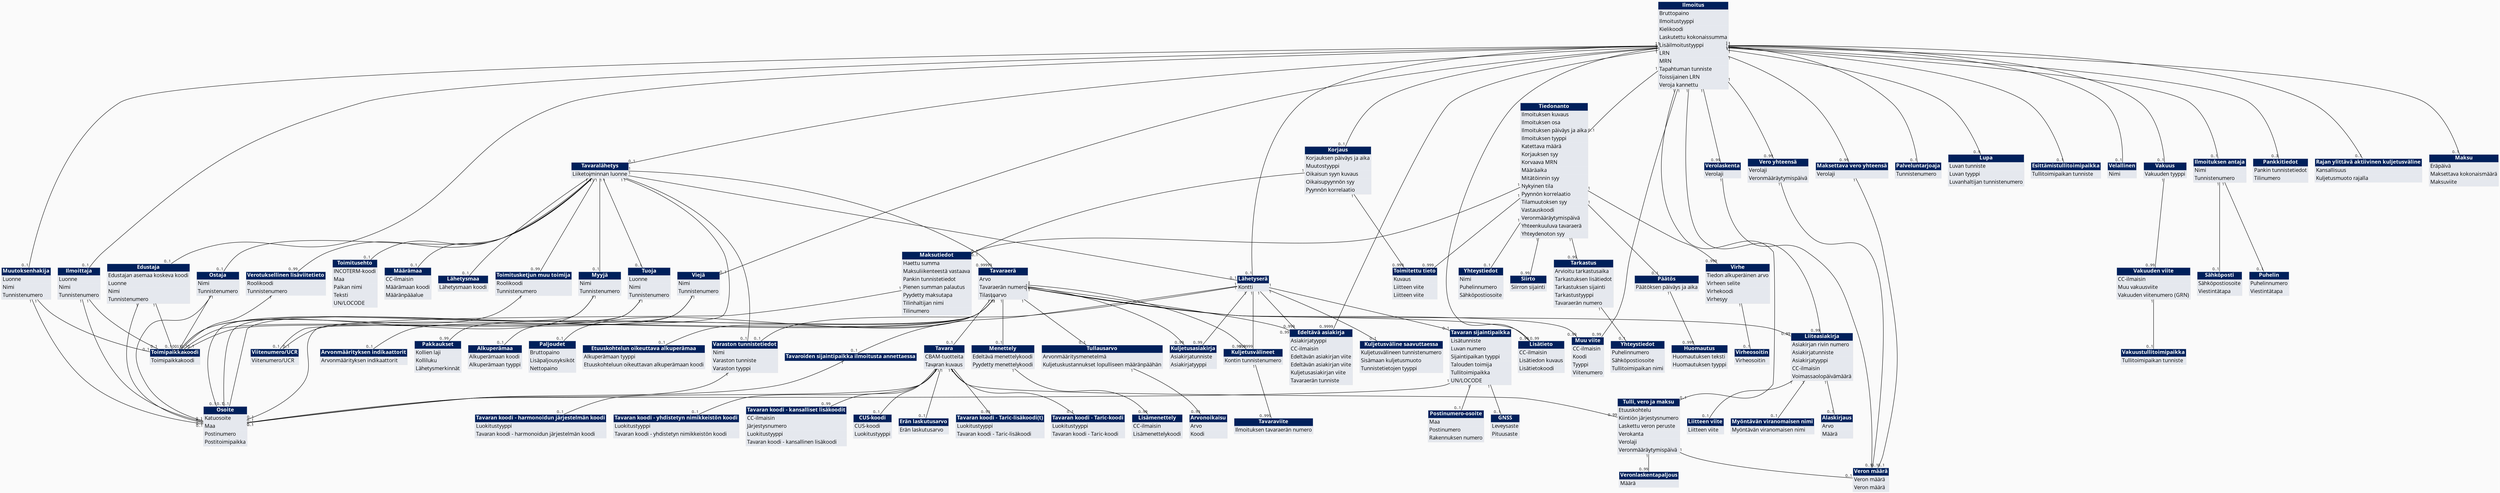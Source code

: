 Graph ClassDiagram {
bgcolor="#fafafa"
node [shape=plain, fontname="Open Sans"]
edge [fontname="Open Sans" width="2"]
"FIg-066" -- "FIg-029" [headlabel="0..1" taillabel="1" fontsize=10]
"FIg-134" -- "FIg-029" [headlabel="0..1" taillabel="1" fontsize=10]
"FIg-014" -- "FIg-037" [headlabel="0..1" taillabel="1" fontsize=10]
"FIg-014" -- "FIg-012" [headlabel="0..999" taillabel="1" fontsize=10]
"FIg-038" -- "FIg-083" [headlabel="0..1" taillabel="1" fontsize=10]
"FIg-038" -- "FIg-029" [headlabel="0..1" taillabel="1" fontsize=10]
"FIg-063" -- "FIg-083" [headlabel="0..1" taillabel="1" fontsize=10]
"FIg-063" -- "FIg-029" [headlabel="0..1" taillabel="1" fontsize=10]
"FIg-045" -- "FIg-081" [headlabel="0..1" taillabel="1" fontsize=10]
"FIg-045" -- "FIg-101" [headlabel="0..99" taillabel="1" fontsize=10]
"FIg-045" -- "FIg-047" [headlabel="0..1" taillabel="1" fontsize=10]
"FIg-045" -- "FIg-088" [headlabel="0..99" taillabel="1" fontsize=10]
"FIg-045" -- "FIg-087" [headlabel="0..1" taillabel="1" fontsize=10]
"FIg-045" -- "FIg-133" [headlabel="0..1" taillabel="1" fontsize=10]
"FIg-045" -- "FIg-086" [headlabel="0..99" taillabel="1" fontsize=10]
"FIg-045" -- "FIg-082" [headlabel="0..1" taillabel="1" fontsize=10]
"FIg-075" -- "FIg-073" [headlabel="0..1" taillabel="1" fontsize=10]
"FIg-075" -- "FIg-122" [headlabel="0..99" taillabel="1" fontsize=10]
"FIg-075" -- "FIg-135" [headlabel="0..999" taillabel="1" fontsize=10]
"FIg-075" -- "FIg-044" [headlabel="0..9999" taillabel="1" fontsize=10]
"FIg-075" -- "FIg-132" [headlabel="0..1" taillabel="1" fontsize=10]
"FIg-075" -- "FIg-127" [headlabel="0..1" taillabel="1" fontsize=10]
"FIg-075" -- "FIg-076" [headlabel="0..1" taillabel="1" fontsize=10]
"FIg-019" -- "FIg-016" [headlabel="0..1" taillabel="1" fontsize=10]
"FIg-093" -- "FIg-094" [headlabel="0..99" taillabel="1" fontsize=10]
"FIg-015" -- "FIg-011" [headlabel="0..999" taillabel="1" fontsize=10]
"FIg-036" -- "FIg-029" [headlabel="0..1" taillabel="1" fontsize=10]
"FIg-036" -- "FIg-083" [headlabel="0..1" taillabel="1" fontsize=10]
"FIg-001" -- "FIg-079" [headlabel="0..1" taillabel="1" fontsize=10]
"FIg-001" -- "FIg-050" [headlabel="0..99" taillabel="1" fontsize=10]
"FIg-001" -- "FIg-014" [headlabel="0..1" taillabel="1" fontsize=10]
"FIg-001" -- "FIg-032" [headlabel="0..9" taillabel="1" fontsize=10]
"FIg-001" -- "FIg-036" [headlabel="0..1" taillabel="1" fontsize=10]
"FIg-001" -- "FIg-116" [headlabel="0..1" taillabel="1" fontsize=10]
"FIg-001" -- "FIg-119" [headlabel="0..1" taillabel="1" fontsize=10]
"FIg-001" -- "FIg-057" [headlabel="0..99" taillabel="1" fontsize=10]
"FIg-001" -- "FIg-026" [headlabel="0..1" taillabel="1" fontsize=10]
"FIg-001" -- "FIg-034" [headlabel="0..1" taillabel="1" fontsize=10]
"FIg-001" -- "FIg-136" [headlabel="0..99" taillabel="1" fontsize=10]
"FIg-001" -- "FIg-102" [headlabel="0..99" taillabel="1" fontsize=10]
"FIg-001" -- "FIg-111" [headlabel="0..99" taillabel="1" fontsize=10]
"FIg-001" -- "FIg-135" [headlabel="0..9999" taillabel="1" fontsize=10]
"FIg-001" -- "FIg-075" [headlabel="0..1" taillabel="1" fontsize=10]
"FIg-001" -- "FIg-038" [headlabel="0..1" taillabel="1" fontsize=10]
"FIg-001" -- "FIg-099" [headlabel="0..1" taillabel="1" fontsize=10]
"FIg-001" -- "FIg-101" [headlabel="0..1" taillabel="1" fontsize=10]
"FIg-001" -- "FIg-031" [headlabel="0..1" taillabel="1" fontsize=10]
"FIg-001" -- "FIg-053" [headlabel="0..99" taillabel="1" fontsize=10]
"FIg-001" -- "FIg-062" [headlabel="0..3" taillabel="1" fontsize=10]
"FIg-001" -- "FIg-028" [headlabel="0..1" taillabel="1" fontsize=10]
"FIg-001" -- "FIg-085" [headlabel="0..1" taillabel="1" fontsize=10]
"FIg-001" -- "FIg-033" [headlabel="0..1" taillabel="1" fontsize=10]
"FIg-001" -- "FIg-060" [headlabel="0..1" taillabel="1" fontsize=10]
"FIg-101" -- "FIg-059" [headlabel="0..1" taillabel="1" fontsize=10]
"FIg-101" -- "FIg-091" [headlabel="0..99" taillabel="1" fontsize=10]
"FIg-017" -- "FIg-023" [headlabel="0..1" taillabel="1" fontsize=10]
"FIg-033" -- "FIg-083" [headlabel="0..1" taillabel="1" fontsize=10]
"FIg-033" -- "FIg-029" [headlabel="0..1" taillabel="1" fontsize=10]
"FIg-078" -- "FIg-136" [headlabel="0..99" taillabel="1" fontsize=10]
"FIg-078" -- "FIg-093" [headlabel="0..1" taillabel="1" fontsize=10]
"FIg-078" -- "FIg-111" [headlabel="0..99" taillabel="1" fontsize=10]
"FIg-078" -- "FIg-135" [headlabel="0..99" taillabel="1" fontsize=10]
"FIg-078" -- "FIg-089" [headlabel="0..1" taillabel="1" fontsize=10]
"FIg-078" -- "FIg-103" [headlabel="0..1" taillabel="1" fontsize=10]
"FIg-078" -- "FIg-130" [headlabel="0..1" taillabel="1" fontsize=10]
"FIg-078" -- "FIg-052" [headlabel="0..99" taillabel="1" fontsize=10]
"FIg-078" -- "FIg-102" [headlabel="0..99" taillabel="1" fontsize=10]
"FIg-078" -- "FIg-045" [headlabel="0..1" taillabel="1" fontsize=10]
"FIg-078" -- "FIg-126" [headlabel="0..1" taillabel="1" fontsize=10]
"FIg-078" -- "FIg-100" [headlabel="0..1" taillabel="1" fontsize=10]
"FIg-078" -- "FIg-044" [headlabel="0..9999" taillabel="1" fontsize=10]
"FIg-078" -- "FIg-122" [headlabel="0..99" taillabel="1" fontsize=10]
"FIg-078" -- "FIg-113" [headlabel="0..1" taillabel="1" fontsize=10]
"FIg-119" -- "FIg-125" [headlabel="0..1" taillabel="1" fontsize=10]
"FIg-119" -- "FIg-063" [headlabel="0..1" taillabel="1" fontsize=10]
"FIg-119" -- "FIg-077" [headlabel="0..1" taillabel="1" fontsize=10]
"FIg-119" -- "FIg-067" [headlabel="0..1" taillabel="1" fontsize=10]
"FIg-119" -- "FIg-092" [headlabel="0..1" taillabel="1" fontsize=10]
"FIg-119" -- "FIg-132" [headlabel="0..1" taillabel="1" fontsize=10]
"FIg-119" -- "FIg-075" [headlabel="0..1" taillabel="1" fontsize=10]
"FIg-119" -- "FIg-126" [headlabel="0..1" taillabel="1" fontsize=10]
"FIg-119" -- "FIg-066" [headlabel="0..99" taillabel="1" fontsize=10]
"FIg-119" -- "FIg-071" [headlabel="0..1" taillabel="1" fontsize=10]
"FIg-119" -- "FIg-078" [headlabel="0..99999" taillabel="1" fontsize=10]
"FIg-119" -- "FIg-134" [headlabel="0..99" taillabel="1" fontsize=10]
"FIg-099" -- "FIg-120" [headlabel="0..99" taillabel="1" fontsize=10]
"FIg-120" -- "FIg-004" [headlabel="0..1" taillabel="1" fontsize=10]
"FIg-132" -- "FIg-083" [headlabel="0..1" taillabel="1" fontsize=10]
"FIg-067" -- "FIg-083" [headlabel="0..1" taillabel="1" fontsize=10]
"FIg-067" -- "FIg-029" [headlabel="0..1" taillabel="1" fontsize=10]
"FIg-127" -- "FIg-131" [headlabel="0..1" taillabel="1" fontsize=10]
"FIg-127" -- "FIg-069" [headlabel="0..1" taillabel="1" fontsize=10]
"FIg-127" -- "FIg-083" [headlabel="0..1" taillabel="1" fontsize=10]
"FIg-076" -- "FIg-083" [headlabel="0..1" taillabel="1" fontsize=10]
"FIg-028" -- "FIg-024" [headlabel="0..99" taillabel="1" fontsize=10]
"FIg-028" -- "FIg-015" [headlabel="0..1" taillabel="1" fontsize=10]
"FIg-028" -- "FIg-012" [headlabel="0..999" taillabel="1" fontsize=10]
"FIg-028" -- "FIg-019" [headlabel="0..99" taillabel="1" fontsize=10]
"FIg-028" -- "FIg-009" [headlabel="0..1" taillabel="1" fontsize=10]
"FIg-028" -- "FIg-017" [headlabel="0..999" taillabel="1" fontsize=10]
"FIg-028" -- "FIg-037" [headlabel="0..1" taillabel="1" fontsize=10]
"FIg-037" -- "FIg-083" [headlabel="0..1" taillabel="1" fontsize=10]
"FIg-113" -- "FIg-097" [headlabel="0..99" taillabel="1" fontsize=10]
"FIg-026" -- "FIg-029" [headlabel="0..1" taillabel="1" fontsize=10]
"FIg-026" -- "FIg-083" [headlabel="0..1" taillabel="1" fontsize=10]
"FIg-125" -- "FIg-083" [headlabel="0..1" taillabel="1" fontsize=10]
"FIg-125" -- "FIg-029" [headlabel="0..1" taillabel="1" fontsize=10]
"FIg-031" -- "FIg-105" [headlabel="0..1" taillabel="1" fontsize=10]
"FIg-031" -- "FIg-043" [headlabel="0..1" taillabel="1" fontsize=10]
"FIg-136" -- "FIg-137" [headlabel="0..1" taillabel="1" fontsize=10]
"FIg-136" -- "FIg-108" [headlabel="0..1" taillabel="1" fontsize=10]
"FIg-136" -- "FIg-042" [headlabel="0..1" taillabel="1" fontsize=10]
"FIg-053" -- "FIg-059" [headlabel="0..1" taillabel="1" fontsize=10]
"FIg-057" -- "FIg-059" [headlabel="0..1" taillabel="1" fontsize=10]
"FIg-050" -- "FIg-059" [headlabel="0..1" taillabel="1" fontsize=10]
"FIg-044" -- "FIg-070" [headlabel="0..999" taillabel="1" fontsize=10]
"FIg-108" [label=<<table border="0" cellspacing="0" cellborder="1" color="#E3E5E9"><tr><td bgcolor="#00205B"><font color="white"><b>Alaskirjaus</b></font></td></tr><tr><td bgcolor="#e5e8ee" align="left" sides="LR">Arvo</td></tr><tr><td bgcolor="#e5e8ee" align="left" sides="LRB">Määrä</td></tr></table>>]
"FIg-100" [label=<<table border="0" cellspacing="0" cellborder="1" color="#E3E5E9"><tr><td bgcolor="#00205B"><font color="white"><b>Alkuperämaa</b></font></td></tr><tr><td bgcolor="#e5e8ee" align="left" sides="LR">Alkuperämaan koodi</td></tr><tr><td bgcolor="#e5e8ee" align="left" sides="LRB">Alkuperämaan tyyppi</td></tr></table>>]
"FIg-130" [label=<<table border="0" cellspacing="0" cellborder="1" color="#E3E5E9"><tr><td bgcolor="#00205B"><font color="white"><b>Arvonmäärityksen indikaattorit</b></font></td></tr><tr><td bgcolor="#e5e8ee" align="left" sides="LRB">Arvonmäärityksen indikaattorit</td></tr></table>>]
"FIg-094" [label=<<table border="0" cellspacing="0" cellborder="1" color="#E3E5E9"><tr><td bgcolor="#00205B"><font color="white"><b>Arvonoikaisu</b></font></td></tr><tr><td bgcolor="#e5e8ee" align="left" sides="LR">Arvo</td></tr><tr><td bgcolor="#e5e8ee" align="left" sides="LRB">Koodi</td></tr></table>>]
"FIg-087" [label=<<table border="0" cellspacing="0" cellborder="1" color="#E3E5E9"><tr><td bgcolor="#00205B"><font color="white"><b>CUS-koodi</b></font></td></tr><tr><td bgcolor="#e5e8ee" align="left" sides="LR">CUS-koodi</td></tr><tr><td bgcolor="#e5e8ee" align="left" sides="LRB">Luokitustyyppi</td></tr></table>>]
"FIg-135" [label=<<table border="0" cellspacing="0" cellborder="1" color="#E3E5E9"><tr><td bgcolor="#00205B"><font color="white"><b>Edeltävä asiakirja</b></font></td></tr><tr><td bgcolor="#e5e8ee" align="left" sides="LR">Asiakirjatyyppi</td></tr><tr><td bgcolor="#e5e8ee" align="left" sides="LR">CC-ilmaisin</td></tr><tr><td bgcolor="#e5e8ee" align="left" sides="LR">Edeltävän asiakirjan viite</td></tr><tr><td bgcolor="#e5e8ee" align="left" sides="LR">Edeltävän asiakirjan viite</td></tr><tr><td bgcolor="#e5e8ee" align="left" sides="LR">Kuljetusasiakirjan viite</td></tr><tr><td bgcolor="#e5e8ee" align="left" sides="LRB">Tavaraerän tunniste</td></tr></table>>]
"FIg-026" [label=<<table border="0" cellspacing="0" cellborder="1" color="#E3E5E9"><tr><td bgcolor="#00205B"><font color="white"><b>Edustaja</b></font></td></tr><tr><td bgcolor="#e5e8ee" align="left" sides="LR">Edustajan asemaa koskeva koodi</td></tr><tr><td bgcolor="#e5e8ee" align="left" sides="LR">Luonne</td></tr><tr><td bgcolor="#e5e8ee" align="left" sides="LR">Nimi</td></tr><tr><td bgcolor="#e5e8ee" align="left" sides="LRB">Tunnistenumero</td></tr></table>>]
"FIg-133" [label=<<table border="0" cellspacing="0" cellborder="1" color="#E3E5E9"><tr><td bgcolor="#00205B"><font color="white"><b>Erän laskutusarvo</b></font></td></tr><tr><td bgcolor="#e5e8ee" align="left" sides="LRB">Erän laskutusarvo</td></tr></table>>]
"FIg-116" [label=<<table border="0" cellspacing="0" cellborder="1" color="#E3E5E9"><tr><td bgcolor="#00205B"><font color="white"><b>Esittämistullitoimipaikka</b></font></td></tr><tr><td bgcolor="#e5e8ee" align="left" sides="LRB">Tullitoimipaikan tunniste</td></tr></table>>]
"FIg-103" [label=<<table border="0" cellspacing="0" cellborder="1" color="#E3E5E9"><tr><td bgcolor="#00205B"><font color="white"><b>Etuuskohtelun oikeuttava alkuperämaa</b></font></td></tr><tr><td bgcolor="#e5e8ee" align="left" sides="LR">Alkuperämaan tyyppi</td></tr><tr><td bgcolor="#e5e8ee" align="left" sides="LRB">Etuuskohteluun oikeuttavan alkuperämaan koodi</td></tr></table>>]
"FIg-069" [label=<<table border="0" cellspacing="0" cellborder="1" color="#E3E5E9"><tr><td bgcolor="#00205B"><font color="white"><b>GNSS</b></font></td></tr><tr><td bgcolor="#e5e8ee" align="left" sides="LR">Leveysaste</td></tr><tr><td bgcolor="#e5e8ee" align="left" sides="LRB">Pituusaste</td></tr></table>>]
"FIg-011" [label=<<table border="0" cellspacing="0" cellborder="1" color="#E3E5E9"><tr><td bgcolor="#00205B"><font color="white"><b>Huomautus</b></font></td></tr><tr><td bgcolor="#e5e8ee" align="left" sides="LR">Huomautuksen teksti</td></tr><tr><td bgcolor="#e5e8ee" align="left" sides="LR">Huomautuksen tyyppi</td></tr></table>>]
"FIg-036" [label=<<table border="0" cellspacing="0" cellborder="1" color="#E3E5E9"><tr><td bgcolor="#00205B"><font color="white"><b>Ilmoittaja</b></font></td></tr><tr><td bgcolor="#e5e8ee" align="left" sides="LR">Luonne</td></tr><tr><td bgcolor="#e5e8ee" align="left" sides="LR">Nimi</td></tr><tr><td bgcolor="#e5e8ee" align="left" sides="LRB">Tunnistenumero</td></tr></table>>]
"FIg-031" [label=<<table border="0" cellspacing="0" cellborder="1" color="#E3E5E9"><tr><td bgcolor="#00205B"><font color="white"><b>Ilmoituksen antaja</b></font></td></tr><tr><td bgcolor="#e5e8ee" align="left" sides="LR">Nimi</td></tr><tr><td bgcolor="#e5e8ee" align="left" sides="LRB">Tunnistenumero</td></tr></table>>]
"FIg-001" [label=<<table border="0" cellspacing="0" cellborder="1" color="#E3E5E9"><tr><td bgcolor="#00205B"><font color="white"><b>Ilmoitus</b></font></td></tr><tr><td bgcolor="#e5e8ee" align="left" sides="LR">Bruttopaino</td></tr><tr><td bgcolor="#e5e8ee" align="left" sides="LR">Ilmoitustyyppi</td></tr><tr><td bgcolor="#e5e8ee" align="left" sides="LR">Kielikoodi</td></tr><tr><td bgcolor="#e5e8ee" align="left" sides="LR">Laskutettu kokonaissumma</td></tr><tr><td bgcolor="#e5e8ee" align="left" sides="LR">Lisäilmoitustyyppi</td></tr><tr><td bgcolor="#e5e8ee" align="left" sides="LR">LRN</td></tr><tr><td bgcolor="#e5e8ee" align="left" sides="LR">MRN</td></tr><tr><td bgcolor="#e5e8ee" align="left" sides="LR">Tapahtuman tunniste</td></tr><tr><td bgcolor="#e5e8ee" align="left" sides="LR">Toissijainen LRN</td></tr><tr><td bgcolor="#e5e8ee" align="left" sides="LRB">Veroja kannettu</td></tr></table>>]
"FIg-014" [label=<<table border="0" cellspacing="0" cellborder="1" color="#E3E5E9"><tr><td bgcolor="#00205B"><font color="white"><b>Korjaus</b></font></td></tr><tr><td bgcolor="#e5e8ee" align="left" sides="LR">Korjauksen päiväys ja aika</td></tr><tr><td bgcolor="#e5e8ee" align="left" sides="LR">Muutostyyppi</td></tr><tr><td bgcolor="#e5e8ee" align="left" sides="LR">Oikaisun syyn kuvaus</td></tr><tr><td bgcolor="#e5e8ee" align="left" sides="LR">Oikaisupyynnön syy</td></tr><tr><td bgcolor="#e5e8ee" align="left" sides="LRB">Pyynnön korrelaatio</td></tr></table>>]
"FIg-122" [label=<<table border="0" cellspacing="0" cellborder="1" color="#E3E5E9"><tr><td bgcolor="#00205B"><font color="white"><b>Kuljetusasiakirja</b></font></td></tr><tr><td bgcolor="#e5e8ee" align="left" sides="LR">Asiakirjatunniste</td></tr><tr><td bgcolor="#e5e8ee" align="left" sides="LR">Asiakirjatyyppi</td></tr></table>>]
"FIg-073" [label=<<table border="0" cellspacing="0" cellborder="1" color="#E3E5E9"><tr><td bgcolor="#00205B"><font color="white"><b>Kuljetusväline saavuttaessa</b></font></td></tr><tr><td bgcolor="#e5e8ee" align="left" sides="LR">Kuljetusvälineen tunnistenumero</td></tr><tr><td bgcolor="#e5e8ee" align="left" sides="LR">Sisämaan kuljetusmuoto</td></tr><tr><td bgcolor="#e5e8ee" align="left" sides="LRB">Tunnistetietojen tyyppi</td></tr></table>>]
"FIg-044" [label=<<table border="0" cellspacing="0" cellborder="1" color="#E3E5E9"><tr><td bgcolor="#00205B"><font color="white"><b>Kuljetusvälineet</b></font></td></tr><tr><td bgcolor="#e5e8ee" align="left" sides="LR">Kontin tunnistenumero</td></tr></table>>]
"FIg-075" [label=<<table border="0" cellspacing="0" cellborder="1" color="#E3E5E9"><tr><td bgcolor="#00205B"><font color="white"><b>Lähetyserä</b></font></td></tr><tr><td bgcolor="#e5e8ee" align="left" sides="LR">Kontti</td></tr></table>>]
"FIg-071" [label=<<table border="0" cellspacing="0" cellborder="1" color="#E3E5E9"><tr><td bgcolor="#00205B"><font color="white"><b>Lähetysmaa</b></font></td></tr><tr><td bgcolor="#e5e8ee" align="left" sides="LRB">Lähetysmaan koodi</td></tr></table>>]
"FIg-136" [label=<<table border="0" cellspacing="0" cellborder="1" color="#E3E5E9"><tr><td bgcolor="#00205B"><font color="white"><b>Liiteasiakirja</b></font></td></tr><tr><td bgcolor="#e5e8ee" align="left" sides="LR">Asiakirjan rivin numero</td></tr><tr><td bgcolor="#e5e8ee" align="left" sides="LR">Asiakirjatunniste</td></tr><tr><td bgcolor="#e5e8ee" align="left" sides="LR">Asiakirjatyyppi</td></tr><tr><td bgcolor="#e5e8ee" align="left" sides="LR">CC-ilmaisin</td></tr><tr><td bgcolor="#e5e8ee" align="left" sides="LRB">Voimassaolopäivämäärä</td></tr></table>>]
"FIg-042" [label=<<table border="0" cellspacing="0" cellborder="1" color="#E3E5E9"><tr><td bgcolor="#00205B"><font color="white"><b>Liitteen viite</b></font></td></tr><tr><td bgcolor="#e5e8ee" align="left" sides="LRB">Liitteen viite</td></tr></table>>]
"FIg-097" [label=<<table border="0" cellspacing="0" cellborder="1" color="#E3E5E9"><tr><td bgcolor="#00205B"><font color="white"><b>Lisämenettely</b></font></td></tr><tr><td bgcolor="#e5e8ee" align="left" sides="LR">CC-ilmaisin</td></tr><tr><td bgcolor="#e5e8ee" align="left" sides="LRB">Lisämenettelykoodi</td></tr></table>>]
"FIg-102" [label=<<table border="0" cellspacing="0" cellborder="1" color="#E3E5E9"><tr><td bgcolor="#00205B"><font color="white"><b>Lisätieto</b></font></td></tr><tr><td bgcolor="#e5e8ee" align="left" sides="LR">CC-ilmaisin</td></tr><tr><td bgcolor="#e5e8ee" align="left" sides="LR">Lisätiedon kuvaus</td></tr><tr><td bgcolor="#e5e8ee" align="left" sides="LRB">Lisätietokoodi</td></tr></table>>]
"FIg-032" [label=<<table border="0" cellspacing="0" cellborder="1" color="#E3E5E9"><tr><td bgcolor="#00205B"><font color="white"><b>Lupa</b></font></td></tr><tr><td bgcolor="#e5e8ee" align="left" sides="LR">Luvan tunniste</td></tr><tr><td bgcolor="#e5e8ee" align="left" sides="LR">Luvan tyyppi</td></tr><tr><td bgcolor="#e5e8ee" align="left" sides="LRB">Luvanhaltijan tunnistenumero</td></tr></table>>]
"FIg-092" [label=<<table border="0" cellspacing="0" cellborder="1" color="#E3E5E9"><tr><td bgcolor="#00205B"><font color="white"><b>Määrämaa</b></font></td></tr><tr><td bgcolor="#e5e8ee" align="left" sides="LR">CC-ilmaisin</td></tr><tr><td bgcolor="#e5e8ee" align="left" sides="LR">Määrämaan koodi</td></tr><tr><td bgcolor="#e5e8ee" align="left" sides="LRB">Määränpääalue</td></tr></table>>]
"FIg-057" [label=<<table border="0" cellspacing="0" cellborder="1" color="#E3E5E9"><tr><td bgcolor="#00205B"><font color="white"><b>Maksettava vero yhteensä</b></font></td></tr><tr><td bgcolor="#e5e8ee" align="left" sides="LRB">Verolaji</td></tr></table>>]
"FIg-060" [label=<<table border="0" cellspacing="0" cellborder="1" color="#E3E5E9"><tr><td bgcolor="#00205B"><font color="white"><b>Maksu</b></font></td></tr><tr><td bgcolor="#e5e8ee" align="left" sides="LR">Eräpäivä</td></tr><tr><td bgcolor="#e5e8ee" align="left" sides="LR">Maksettava kokonaismäärä</td></tr><tr><td bgcolor="#e5e8ee" align="left" sides="LRB">Maksuviite</td></tr></table>>]
"FIg-037" [label=<<table border="0" cellspacing="0" cellborder="1" color="#E3E5E9"><tr><td bgcolor="#00205B"><font color="white"><b>Maksutiedot</b></font></td></tr><tr><td bgcolor="#e5e8ee" align="left" sides="LR">Haettu summa</td></tr><tr><td bgcolor="#e5e8ee" align="left" sides="LR">Maksuliikenteestä vastaava</td></tr><tr><td bgcolor="#e5e8ee" align="left" sides="LR">Pankin tunnistetiedot</td></tr><tr><td bgcolor="#e5e8ee" align="left" sides="LR">Pienen summan palautus</td></tr><tr><td bgcolor="#e5e8ee" align="left" sides="LR">Pyydetty maksutapa</td></tr><tr><td bgcolor="#e5e8ee" align="left" sides="LR">Tilinhaltijan nimi</td></tr><tr><td bgcolor="#e5e8ee" align="left" sides="LRB">Tilinumero</td></tr></table>>]
"FIg-113" [label=<<table border="0" cellspacing="0" cellborder="1" color="#E3E5E9"><tr><td bgcolor="#00205B"><font color="white"><b>Menettely</b></font></td></tr><tr><td bgcolor="#e5e8ee" align="left" sides="LR">Edeltävä menettelykoodi</td></tr><tr><td bgcolor="#e5e8ee" align="left" sides="LRB">Pyydetty menettelykoodi</td></tr></table>>]
"FIg-111" [label=<<table border="0" cellspacing="0" cellborder="1" color="#E3E5E9"><tr><td bgcolor="#00205B"><font color="white"><b>Muu viite</b></font></td></tr><tr><td bgcolor="#e5e8ee" align="left" sides="LR">CC-ilmaisin</td></tr><tr><td bgcolor="#e5e8ee" align="left" sides="LR">Koodi</td></tr><tr><td bgcolor="#e5e8ee" align="left" sides="LR">Tyyppi</td></tr><tr><td bgcolor="#e5e8ee" align="left" sides="LRB">Viitenumero</td></tr></table>>]
"FIg-038" [label=<<table border="0" cellspacing="0" cellborder="1" color="#E3E5E9"><tr><td bgcolor="#00205B"><font color="white"><b>Muutoksenhakija</b></font></td></tr><tr><td bgcolor="#e5e8ee" align="left" sides="LR">Luonne</td></tr><tr><td bgcolor="#e5e8ee" align="left" sides="LR">Nimi</td></tr><tr><td bgcolor="#e5e8ee" align="left" sides="LRB">Tunnistenumero</td></tr></table>>]
"FIg-137" [label=<<table border="0" cellspacing="0" cellborder="1" color="#E3E5E9"><tr><td bgcolor="#00205B"><font color="white"><b>Myöntävän viranomaisen nimi</b></font></td></tr><tr><td bgcolor="#e5e8ee" align="left" sides="LRB">Myöntävän viranomaisen nimi</td></tr></table>>]
"FIg-125" [label=<<table border="0" cellspacing="0" cellborder="1" color="#E3E5E9"><tr><td bgcolor="#00205B"><font color="white"><b>Myyjä</b></font></td></tr><tr><td bgcolor="#e5e8ee" align="left" sides="LR">Nimi</td></tr><tr><td bgcolor="#e5e8ee" align="left" sides="LRB">Tunnistenumero</td></tr></table>>]
"FIg-083" [label=<<table border="0" cellspacing="0" cellborder="1" color="#E3E5E9"><tr><td bgcolor="#00205B"><font color="white"><b>Osoite</b></font></td></tr><tr><td bgcolor="#e5e8ee" align="left" sides="LR">Katuosoite</td></tr><tr><td bgcolor="#e5e8ee" align="left" sides="LR">Maa</td></tr><tr><td bgcolor="#e5e8ee" align="left" sides="LR">Postinumero</td></tr><tr><td bgcolor="#e5e8ee" align="left" sides="LRB">Postitoimipaikka</td></tr></table>>]
"FIg-063" [label=<<table border="0" cellspacing="0" cellborder="1" color="#E3E5E9"><tr><td bgcolor="#00205B"><font color="white"><b>Ostaja</b></font></td></tr><tr><td bgcolor="#e5e8ee" align="left" sides="LR">Nimi</td></tr><tr><td bgcolor="#e5e8ee" align="left" sides="LRB">Tunnistenumero</td></tr></table>>]
"FIg-015" [label=<<table border="0" cellspacing="0" cellborder="1" color="#E3E5E9"><tr><td bgcolor="#00205B"><font color="white"><b>Päätös</b></font></td></tr><tr><td bgcolor="#e5e8ee" align="left" sides="LR">Päätöksen päiväys ja aika</td></tr></table>>]
"FIg-052" [label=<<table border="0" cellspacing="0" cellborder="1" color="#E3E5E9"><tr><td bgcolor="#00205B"><font color="white"><b>Pakkaukset</b></font></td></tr><tr><td bgcolor="#e5e8ee" align="left" sides="LR">Kollien laji</td></tr><tr><td bgcolor="#e5e8ee" align="left" sides="LR">Kolliluku</td></tr><tr><td bgcolor="#e5e8ee" align="left" sides="LR">Lähetysmerkinnät</td></tr></table>>]
"FIg-089" [label=<<table border="0" cellspacing="0" cellborder="1" color="#E3E5E9"><tr><td bgcolor="#00205B"><font color="white"><b>Paljoudet</b></font></td></tr><tr><td bgcolor="#e5e8ee" align="left" sides="LR">Bruttopaino</td></tr><tr><td bgcolor="#e5e8ee" align="left" sides="LR">Lisäpaljousyksiköt</td></tr><tr><td bgcolor="#e5e8ee" align="left" sides="LR">Nettopaino</td></tr></table>>]
"FIg-079" [label=<<table border="0" cellspacing="0" cellborder="1" color="#E3E5E9"><tr><td bgcolor="#00205B"><font color="white"><b>Palveluntarjoaja</b></font></td></tr><tr><td bgcolor="#e5e8ee" align="left" sides="LRB">Tunnistenumero</td></tr></table>>]
"FIg-062" [label=<<table border="0" cellspacing="0" cellborder="1" color="#E3E5E9"><tr><td bgcolor="#00205B"><font color="white"><b>Pankkitiedot</b></font></td></tr><tr><td bgcolor="#e5e8ee" align="left" sides="LR">Pankin tunnistetiedot</td></tr><tr><td bgcolor="#e5e8ee" align="left" sides="LRB">Tilinumero</td></tr></table>>]
"FIg-131" [label=<<table border="0" cellspacing="0" cellborder="1" color="#E3E5E9"><tr><td bgcolor="#00205B"><font color="white"><b>Postinumero-osoite</b></font></td></tr><tr><td bgcolor="#e5e8ee" align="left" sides="LR">Maa</td></tr><tr><td bgcolor="#e5e8ee" align="left" sides="LR">Postinumero</td></tr><tr><td bgcolor="#e5e8ee" align="left" sides="LRB">Rakennuksen numero</td></tr></table>>]
"FIg-043" [label=<<table border="0" cellspacing="0" cellborder="1" color="#E3E5E9"><tr><td bgcolor="#00205B"><font color="white"><b>Puhelin</b></font></td></tr><tr><td bgcolor="#e5e8ee" align="left" sides="LR">Puhelinnumero</td></tr><tr><td bgcolor="#e5e8ee" align="left" sides="LRB">Viestintätapa</td></tr></table>>]
"FIg-085" [label=<<table border="0" cellspacing="0" cellborder="1" color="#E3E5E9"><tr><td bgcolor="#00205B"><font color="white"><b>Rajan ylittävä aktiivinen kuljetusväline</b></font></td></tr><tr><td bgcolor="#e5e8ee" align="left" sides="LR">Kansallisuus</td></tr><tr><td bgcolor="#e5e8ee" align="left" sides="LR">Kuljetusmuoto rajalla</td></tr></table>>]
"FIg-105" [label=<<table border="0" cellspacing="0" cellborder="1" color="#E3E5E9"><tr><td bgcolor="#00205B"><font color="white"><b>Sähköposti</b></font></td></tr><tr><td bgcolor="#e5e8ee" align="left" sides="LR">Sähköpostiosoite</td></tr><tr><td bgcolor="#e5e8ee" align="left" sides="LRB">Viestintätapa</td></tr></table>>]
"FIg-024" [label=<<table border="0" cellspacing="0" cellborder="1" color="#E3E5E9"><tr><td bgcolor="#00205B"><font color="white"><b>Siirto</b></font></td></tr><tr><td bgcolor="#e5e8ee" align="left" sides="LR">Siirron sijainti</td></tr></table>>]
"FIg-019" [label=<<table border="0" cellspacing="0" cellborder="1" color="#E3E5E9"><tr><td bgcolor="#00205B"><font color="white"><b>Tarkastus</b></font></td></tr><tr><td bgcolor="#e5e8ee" align="left" sides="LR">Arvioitu tarkastusaika</td></tr><tr><td bgcolor="#e5e8ee" align="left" sides="LR">Tarkastuksen lisätiedot</td></tr><tr><td bgcolor="#e5e8ee" align="left" sides="LR">Tarkastuksen sijainti</td></tr><tr><td bgcolor="#e5e8ee" align="left" sides="LR">Tarkastustyyppi</td></tr><tr><td bgcolor="#e5e8ee" align="left" sides="LRB">Tavaraerän numero</td></tr></table>>]
"FIg-045" [label=<<table border="0" cellspacing="0" cellborder="1" color="#E3E5E9"><tr><td bgcolor="#00205B"><font color="white"><b>Tavara</b></font></td></tr><tr><td bgcolor="#e5e8ee" align="left" sides="LR">CBAM-tuotteita</td></tr><tr><td bgcolor="#e5e8ee" align="left" sides="LRB">Tavaran kuvaus</td></tr></table>>]
"FIg-078" [label=<<table border="0" cellspacing="0" cellborder="1" color="#E3E5E9"><tr><td bgcolor="#00205B"><font color="white"><b>Tavaraerä</b></font></td></tr><tr><td bgcolor="#e5e8ee" align="left" sides="LR">Arvo</td></tr><tr><td bgcolor="#e5e8ee" align="left" sides="LR">Tavaraerän numero</td></tr><tr><td bgcolor="#e5e8ee" align="left" sides="LRB">Tilastoarvo</td></tr></table>>]
"FIg-119" [label=<<table border="0" cellspacing="0" cellborder="1" color="#E3E5E9"><tr><td bgcolor="#00205B"><font color="white"><b>Tavaralähetys</b></font></td></tr><tr><td bgcolor="#e5e8ee" align="left" sides="LR">Liiketoiminnan luonne</td></tr></table>>]
"FIg-081" [label=<<table border="0" cellspacing="0" cellborder="1" color="#E3E5E9"><tr><td bgcolor="#00205B"><font color="white"><b>Tavaran koodi - harmonoidun järjestelmän koodi</b></font></td></tr><tr><td bgcolor="#e5e8ee" align="left" sides="LR">Luokitustyyppi</td></tr><tr><td bgcolor="#e5e8ee" align="left" sides="LR">Tavaran koodi - harmonoidun järjestelmän koodi</td></tr></table>>]
"FIg-088" [label=<<table border="0" cellspacing="0" cellborder="1" color="#E3E5E9"><tr><td bgcolor="#00205B"><font color="white"><b>Tavaran koodi - kansalliset lisäkoodit</b></font></td></tr><tr><td bgcolor="#e5e8ee" align="left" sides="LR">CC-ilmaisin</td></tr><tr><td bgcolor="#e5e8ee" align="left" sides="LR">Järjestysnumero</td></tr><tr><td bgcolor="#e5e8ee" align="left" sides="LR">Luokitustyyppi</td></tr><tr><td bgcolor="#e5e8ee" align="left" sides="LR">Tavaran koodi - kansallinen lisäkoodi</td></tr></table>>]
"FIg-082" [label=<<table border="0" cellspacing="0" cellborder="1" color="#E3E5E9"><tr><td bgcolor="#00205B"><font color="white"><b>Tavaran koodi - Taric-koodi</b></font></td></tr><tr><td bgcolor="#e5e8ee" align="left" sides="LR">Luokitustyyppi</td></tr><tr><td bgcolor="#e5e8ee" align="left" sides="LR">Tavaran koodi - Taric-koodi</td></tr></table>>]
"FIg-086" [label=<<table border="0" cellspacing="0" cellborder="1" color="#E3E5E9"><tr><td bgcolor="#00205B"><font color="white"><b>Tavaran koodi - Taric-lisäkoodi(t)</b></font></td></tr><tr><td bgcolor="#e5e8ee" align="left" sides="LR">Luokitustyyppi</td></tr><tr><td bgcolor="#e5e8ee" align="left" sides="LR">Tavaran koodi - Taric-lisäkoodi</td></tr></table>>]
"FIg-047" [label=<<table border="0" cellspacing="0" cellborder="1" color="#E3E5E9"><tr><td bgcolor="#00205B"><font color="white"><b>Tavaran koodi - yhdistetyn nimikkeistön koodi</b></font></td></tr><tr><td bgcolor="#e5e8ee" align="left" sides="LR">Luokitustyyppi</td></tr><tr><td bgcolor="#e5e8ee" align="left" sides="LR">Tavaran koodi - yhdistetyn nimikkeistön koodi</td></tr></table>>]
"FIg-127" [label=<<table border="0" cellspacing="0" cellborder="1" color="#E3E5E9"><tr><td bgcolor="#00205B"><font color="white"><b>Tavaran sijaintipaikka</b></font></td></tr><tr><td bgcolor="#e5e8ee" align="left" sides="LR">Lisätunniste</td></tr><tr><td bgcolor="#e5e8ee" align="left" sides="LR">Luvan numero</td></tr><tr><td bgcolor="#e5e8ee" align="left" sides="LR">Sijaintipaikan tyyppi</td></tr><tr><td bgcolor="#e5e8ee" align="left" sides="LR">Talouden toimija</td></tr><tr><td bgcolor="#e5e8ee" align="left" sides="LR">Tullitoimipaikka</td></tr><tr><td bgcolor="#e5e8ee" align="left" sides="LRB">UN/LOCODE</td></tr></table>>]
"FIg-070" [label=<<table border="0" cellspacing="0" cellborder="1" color="#E3E5E9"><tr><td bgcolor="#00205B"><font color="white"><b>Tavaraviite</b></font></td></tr><tr><td bgcolor="#e5e8ee" align="left" sides="LR">Ilmoituksen tavaraerän numero</td></tr></table>>]
"FIg-076" [label=<<table border="0" cellspacing="0" cellborder="1" color="#E3E5E9"><tr><td bgcolor="#00205B"><font color="white"><b>Tavaroiden sijaintipaikka ilmoitusta annettaessa</b></font></td></tr></table>>]
"FIg-028" [label=<<table border="0" cellspacing="0" cellborder="1" color="#E3E5E9"><tr><td bgcolor="#00205B"><font color="white"><b>Tiedonanto</b></font></td></tr><tr><td bgcolor="#e5e8ee" align="left" sides="LR">Ilmoituksen kuvaus</td></tr><tr><td bgcolor="#e5e8ee" align="left" sides="LR">Ilmoituksen osa</td></tr><tr><td bgcolor="#e5e8ee" align="left" sides="LR">Ilmoituksen päiväys ja aika</td></tr><tr><td bgcolor="#e5e8ee" align="left" sides="LR">Ilmoituksen tyyppi</td></tr><tr><td bgcolor="#e5e8ee" align="left" sides="LR">Katettava määrä</td></tr><tr><td bgcolor="#e5e8ee" align="left" sides="LR">Korjauksen syy</td></tr><tr><td bgcolor="#e5e8ee" align="left" sides="LR">Korvaava MRN</td></tr><tr><td bgcolor="#e5e8ee" align="left" sides="LR">Määräaika</td></tr><tr><td bgcolor="#e5e8ee" align="left" sides="LR">Mitätöinnin syy</td></tr><tr><td bgcolor="#e5e8ee" align="left" sides="LR">Nykyinen tila</td></tr><tr><td bgcolor="#e5e8ee" align="left" sides="LR">Pyynnön korrelaatio</td></tr><tr><td bgcolor="#e5e8ee" align="left" sides="LR">Tilamuutoksen syy</td></tr><tr><td bgcolor="#e5e8ee" align="left" sides="LR">Vastauskoodi</td></tr><tr><td bgcolor="#e5e8ee" align="left" sides="LR">Veronmääräytymispäivä</td></tr><tr><td bgcolor="#e5e8ee" align="left" sides="LR">Yhteenkuuluva tavaraerä</td></tr><tr><td bgcolor="#e5e8ee" align="left" sides="LRB">Yhteydenoton syy</td></tr></table>>]
"FIg-029" [label=<<table border="0" cellspacing="0" cellborder="1" color="#E3E5E9"><tr><td bgcolor="#00205B"><font color="white"><b>Toimipaikkakoodi</b></font></td></tr><tr><td bgcolor="#e5e8ee" align="left" sides="LR">Toimipaikkakoodi</td></tr></table>>]
"FIg-012" [label=<<table border="0" cellspacing="0" cellborder="1" color="#E3E5E9"><tr><td bgcolor="#00205B"><font color="white"><b>Toimitettu tieto</b></font></td></tr><tr><td bgcolor="#e5e8ee" align="left" sides="LR">Kuvaus</td></tr><tr><td bgcolor="#e5e8ee" align="left" sides="LR">Liitteen viite</td></tr><tr><td bgcolor="#e5e8ee" align="left" sides="LR">Liitteen viite</td></tr></table>>]
"FIg-077" [label=<<table border="0" cellspacing="0" cellborder="1" color="#E3E5E9"><tr><td bgcolor="#00205B"><font color="white"><b>Toimitusehto</b></font></td></tr><tr><td bgcolor="#e5e8ee" align="left" sides="LR">INCOTERM-koodi</td></tr><tr><td bgcolor="#e5e8ee" align="left" sides="LR">Maa</td></tr><tr><td bgcolor="#e5e8ee" align="left" sides="LR">Paikan nimi</td></tr><tr><td bgcolor="#e5e8ee" align="left" sides="LR">Teksti</td></tr><tr><td bgcolor="#e5e8ee" align="left" sides="LRB">UN/LOCODE</td></tr></table>>]
"FIg-134" [label=<<table border="0" cellspacing="0" cellborder="1" color="#E3E5E9"><tr><td bgcolor="#00205B"><font color="white"><b>Toimitusketjun muu toimija</b></font></td></tr><tr><td bgcolor="#e5e8ee" align="left" sides="LR">Roolikoodi</td></tr><tr><td bgcolor="#e5e8ee" align="left" sides="LRB">Tunnistenumero</td></tr></table>>]
"FIg-093" [label=<<table border="0" cellspacing="0" cellborder="1" color="#E3E5E9"><tr><td bgcolor="#00205B"><font color="white"><b>Tullausarvo</b></font></td></tr><tr><td bgcolor="#e5e8ee" align="left" sides="LR">Arvonmääritysmenetelmä</td></tr><tr><td bgcolor="#e5e8ee" align="left" sides="LR">Kuljetuskustannukset lopulliseen määränpäähän</td></tr></table>>]
"FIg-101" [label=<<table border="0" cellspacing="0" cellborder="1" color="#E3E5E9"><tr><td bgcolor="#00205B"><font color="white"><b>Tulli, vero ja maksu</b></font></td></tr><tr><td bgcolor="#e5e8ee" align="left" sides="LR">Etuuskohtelu</td></tr><tr><td bgcolor="#e5e8ee" align="left" sides="LR">Kiintiön järjestysnumero</td></tr><tr><td bgcolor="#e5e8ee" align="left" sides="LR">Laskettu veron peruste</td></tr><tr><td bgcolor="#e5e8ee" align="left" sides="LR">Verokanta</td></tr><tr><td bgcolor="#e5e8ee" align="left" sides="LR">Verolaji</td></tr><tr><td bgcolor="#e5e8ee" align="left" sides="LRB">Veronmääräytymispäivä</td></tr></table>>]
"FIg-067" [label=<<table border="0" cellspacing="0" cellborder="1" color="#E3E5E9"><tr><td bgcolor="#00205B"><font color="white"><b>Tuoja</b></font></td></tr><tr><td bgcolor="#e5e8ee" align="left" sides="LR">Luonne</td></tr><tr><td bgcolor="#e5e8ee" align="left" sides="LR">Nimi</td></tr><tr><td bgcolor="#e5e8ee" align="left" sides="LR">Tunnistenumero</td></tr></table>>]
"FIg-120" [label=<<table border="0" cellspacing="0" cellborder="1" color="#E3E5E9"><tr><td bgcolor="#00205B"><font color="white"><b>Vakuuden viite</b></font></td></tr><tr><td bgcolor="#e5e8ee" align="left" sides="LR">CC-ilmaisin</td></tr><tr><td bgcolor="#e5e8ee" align="left" sides="LR">Muu vakuusviite</td></tr><tr><td bgcolor="#e5e8ee" align="left" sides="LRB">Vakuuden viitenumero (GRN)</td></tr></table>>]
"FIg-099" [label=<<table border="0" cellspacing="0" cellborder="1" color="#E3E5E9"><tr><td bgcolor="#00205B"><font color="white"><b>Vakuus</b></font></td></tr><tr><td bgcolor="#e5e8ee" align="left" sides="LR">Vakuuden tyyppi</td></tr></table>>]
"FIg-004" [label=<<table border="0" cellspacing="0" cellborder="1" color="#E3E5E9"><tr><td bgcolor="#00205B"><font color="white"><b>Vakuustullitoimipaikka</b></font></td></tr><tr><td bgcolor="#e5e8ee" align="left" sides="LR">Tullitoimipaikan tunniste</td></tr></table>>]
"FIg-132" [label=<<table border="0" cellspacing="0" cellborder="1" color="#E3E5E9"><tr><td bgcolor="#00205B"><font color="white"><b>Varaston tunnistetiedot</b></font></td></tr><tr><td bgcolor="#e5e8ee" align="left" sides="LR">Nimi</td></tr><tr><td bgcolor="#e5e8ee" align="left" sides="LR">Varaston tunniste</td></tr><tr><td bgcolor="#e5e8ee" align="left" sides="LRB">Varaston tyyppi</td></tr></table>>]
"FIg-034" [label=<<table border="0" cellspacing="0" cellborder="1" color="#E3E5E9"><tr><td bgcolor="#00205B"><font color="white"><b>Velallinen</b></font></td></tr><tr><td bgcolor="#e5e8ee" align="left" sides="LR">Nimi</td></tr></table>>]
"FIg-050" [label=<<table border="0" cellspacing="0" cellborder="1" color="#E3E5E9"><tr><td bgcolor="#00205B"><font color="white"><b>Vero yhteensä</b></font></td></tr><tr><td bgcolor="#e5e8ee" align="left" sides="LR">Verolaji</td></tr><tr><td bgcolor="#e5e8ee" align="left" sides="LRB">Veronmääräytymispäivä</td></tr></table>>]
"FIg-053" [label=<<table border="0" cellspacing="0" cellborder="1" color="#E3E5E9"><tr><td bgcolor="#00205B"><font color="white"><b>Verolaskenta</b></font></td></tr><tr><td bgcolor="#e5e8ee" align="left" sides="LR">Verolaji</td></tr></table>>]
"FIg-059" [label=<<table border="0" cellspacing="0" cellborder="1" color="#E3E5E9"><tr><td bgcolor="#00205B"><font color="white"><b>Veron määrä</b></font></td></tr><tr><td bgcolor="#e5e8ee" align="left" sides="LR">Veron määrä</td></tr><tr><td bgcolor="#e5e8ee" align="left" sides="LRB">Veron määrä</td></tr></table>>]
"FIg-091" [label=<<table border="0" cellspacing="0" cellborder="1" color="#E3E5E9"><tr><td bgcolor="#00205B"><font color="white"><b>Veronlaskentapaljous</b></font></td></tr><tr><td bgcolor="#e5e8ee" align="left" sides="LR">Määrä</td></tr></table>>]
"FIg-066" [label=<<table border="0" cellspacing="0" cellborder="1" color="#E3E5E9"><tr><td bgcolor="#00205B"><font color="white"><b>Verotuksellinen lisäviitetieto</b></font></td></tr><tr><td bgcolor="#e5e8ee" align="left" sides="LR">Roolikoodi</td></tr><tr><td bgcolor="#e5e8ee" align="left" sides="LR">Tunnistenumero</td></tr></table>>]
"FIg-033" [label=<<table border="0" cellspacing="0" cellborder="1" color="#E3E5E9"><tr><td bgcolor="#00205B"><font color="white"><b>Viejä</b></font></td></tr><tr><td bgcolor="#e5e8ee" align="left" sides="LR">Nimi</td></tr><tr><td bgcolor="#e5e8ee" align="left" sides="LR">Tunnistenumero</td></tr></table>>]
"FIg-126" [label=<<table border="0" cellspacing="0" cellborder="1" color="#E3E5E9"><tr><td bgcolor="#00205B"><font color="white"><b>Viitenumero/UCR</b></font></td></tr><tr><td bgcolor="#e5e8ee" align="left" sides="LRB">Viitenumero/UCR</td></tr></table>>]
"FIg-017" [label=<<table border="0" cellspacing="0" cellborder="1" color="#E3E5E9"><tr><td bgcolor="#00205B"><font color="white"><b>Virhe</b></font></td></tr><tr><td bgcolor="#e5e8ee" align="left" sides="LR">Tiedon alkuperäinen arvo</td></tr><tr><td bgcolor="#e5e8ee" align="left" sides="LR">Virheen selite</td></tr><tr><td bgcolor="#e5e8ee" align="left" sides="LR">Virhekoodi</td></tr><tr><td bgcolor="#e5e8ee" align="left" sides="LRB">Virhesyy</td></tr></table>>]
"FIg-023" [label=<<table border="0" cellspacing="0" cellborder="1" color="#E3E5E9"><tr><td bgcolor="#00205B"><font color="white"><b>Virheosoitin</b></font></td></tr><tr><td bgcolor="#e5e8ee" align="left" sides="LR">Virheosoitin</td></tr></table>>]
"FIg-009" [label=<<table border="0" cellspacing="0" cellborder="1" color="#E3E5E9"><tr><td bgcolor="#00205B"><font color="white"><b>Yhteystiedot</b></font></td></tr><tr><td bgcolor="#e5e8ee" align="left" sides="LR">Nimi</td></tr><tr><td bgcolor="#e5e8ee" align="left" sides="LR">Puhelinnumero</td></tr><tr><td bgcolor="#e5e8ee" align="left" sides="LR">Sähköpostiosoite</td></tr></table>>]
"FIg-016" [label=<<table border="0" cellspacing="0" cellborder="1" color="#E3E5E9"><tr><td bgcolor="#00205B"><font color="white"><b>Yhteystiedot</b></font></td></tr><tr><td bgcolor="#e5e8ee" align="left" sides="LR">Puhelinnumero</td></tr><tr><td bgcolor="#e5e8ee" align="left" sides="LR">Sähköpostiosoite</td></tr><tr><td bgcolor="#e5e8ee" align="left" sides="LR">Tullitoimipaikan nimi</td></tr></table>>]
}
